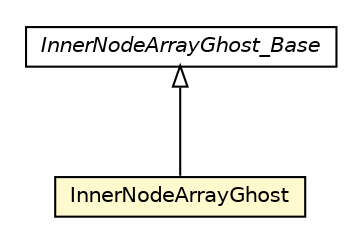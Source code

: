 #!/usr/local/bin/dot
#
# Class diagram 
# Generated by UMLGraph version 5.1 (http://www.umlgraph.org/)
#

digraph G {
	edge [fontname="Helvetica",fontsize=10,labelfontname="Helvetica",labelfontsize=10];
	node [fontname="Helvetica",fontsize=10,shape=plaintext];
	nodesep=0.25;
	ranksep=0.5;
	// pt.ist.fenixframework.adt.bplustree.InnerNodeArrayGhost
	c40805 [label=<<table title="pt.ist.fenixframework.adt.bplustree.InnerNodeArrayGhost" border="0" cellborder="1" cellspacing="0" cellpadding="2" port="p" bgcolor="lemonChiffon" href="./InnerNodeArrayGhost.html">
		<tr><td><table border="0" cellspacing="0" cellpadding="1">
<tr><td align="center" balign="center"> InnerNodeArrayGhost </td></tr>
		</table></td></tr>
		</table>>, fontname="Helvetica", fontcolor="black", fontsize=10.0];
	// pt.ist.fenixframework.adt.bplustree.InnerNodeArrayGhost_Base
	c40821 [label=<<table title="pt.ist.fenixframework.adt.bplustree.InnerNodeArrayGhost_Base" border="0" cellborder="1" cellspacing="0" cellpadding="2" port="p" href="./InnerNodeArrayGhost_Base.html">
		<tr><td><table border="0" cellspacing="0" cellpadding="1">
<tr><td align="center" balign="center"><font face="Helvetica-Oblique"> InnerNodeArrayGhost_Base </font></td></tr>
		</table></td></tr>
		</table>>, fontname="Helvetica", fontcolor="black", fontsize=10.0];
	//pt.ist.fenixframework.adt.bplustree.InnerNodeArrayGhost extends pt.ist.fenixframework.adt.bplustree.InnerNodeArrayGhost_Base
	c40821:p -> c40805:p [dir=back,arrowtail=empty];
}


